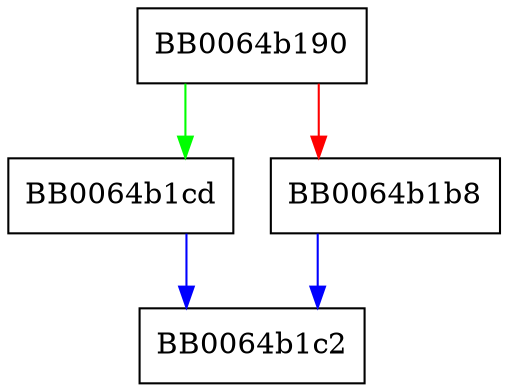 digraph OSSL_STORE_INFO_new_CRL {
  node [shape="box"];
  graph [splines=ortho];
  BB0064b190 -> BB0064b1cd [color="green"];
  BB0064b190 -> BB0064b1b8 [color="red"];
  BB0064b1b8 -> BB0064b1c2 [color="blue"];
  BB0064b1cd -> BB0064b1c2 [color="blue"];
}